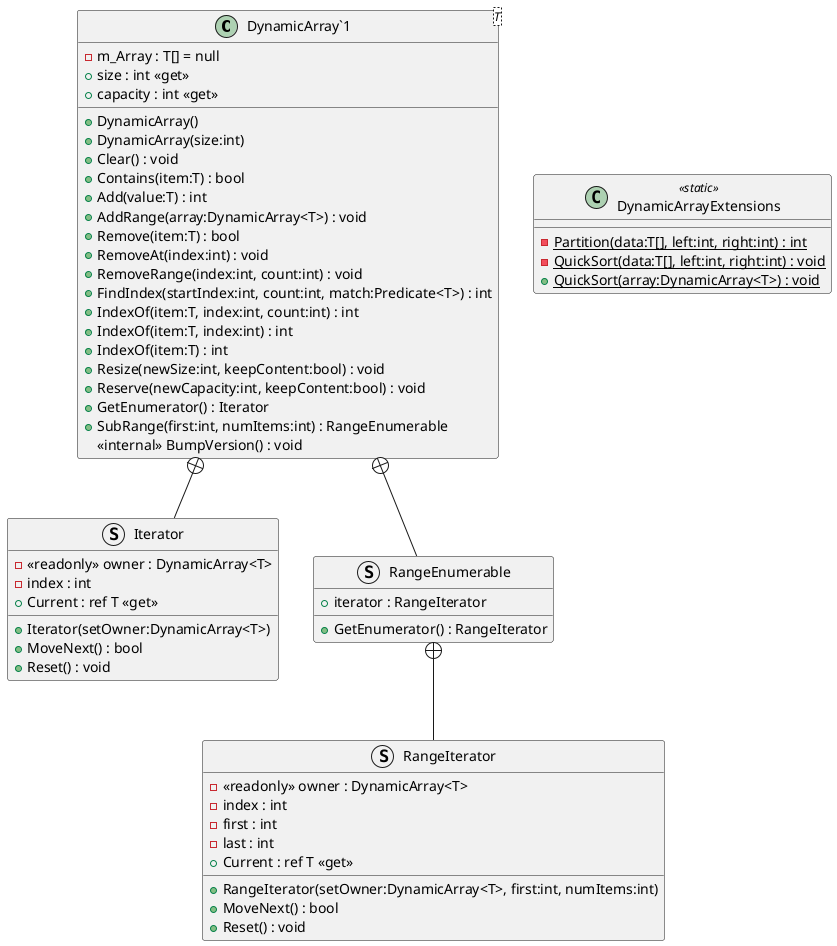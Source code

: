 @startuml
class "DynamicArray`1"<T> {
    - m_Array : T[] = null
    + size : int <<get>>
    + capacity : int <<get>>
    + DynamicArray()
    + DynamicArray(size:int)
    + Clear() : void
    + Contains(item:T) : bool
    + Add(value:T) : int
    + AddRange(array:DynamicArray<T>) : void
    + Remove(item:T) : bool
    + RemoveAt(index:int) : void
    + RemoveRange(index:int, count:int) : void
    + FindIndex(startIndex:int, count:int, match:Predicate<T>) : int
    + IndexOf(item:T, index:int, count:int) : int
    + IndexOf(item:T, index:int) : int
    + IndexOf(item:T) : int
    + Resize(newSize:int, keepContent:bool) : void
    + Reserve(newCapacity:int, keepContent:bool) : void
    + GetEnumerator() : Iterator
    + SubRange(first:int, numItems:int) : RangeEnumerable
    <<internal>> BumpVersion() : void
}
class DynamicArrayExtensions <<static>> {
    {static} - Partition(data:T[], left:int, right:int) : int
    {static} - QuickSort(data:T[], left:int, right:int) : void
    + {static} QuickSort(array:DynamicArray<T>) : void
}
struct Iterator {
    - <<readonly>> owner : DynamicArray<T>
    - index : int
    + Iterator(setOwner:DynamicArray<T>)
    + Current : ref T <<get>>
    + MoveNext() : bool
    + Reset() : void
}
struct RangeEnumerable {
    + iterator : RangeIterator
    + GetEnumerator() : RangeIterator
}
struct RangeIterator {
    - <<readonly>> owner : DynamicArray<T>
    - index : int
    - first : int
    - last : int
    + RangeIterator(setOwner:DynamicArray<T>, first:int, numItems:int)
    + Current : ref T <<get>>
    + MoveNext() : bool
    + Reset() : void
}
"DynamicArray`1" +-- Iterator
"DynamicArray`1" +-- RangeEnumerable
RangeEnumerable +-- RangeIterator
@enduml
